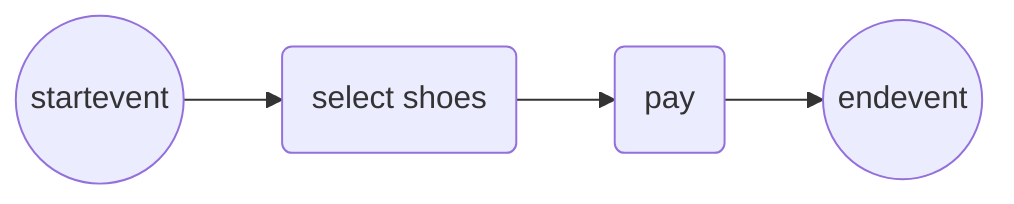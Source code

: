 graph LR
1:startevent:((startevent)) --> 2:task:(select shoes)
2:task: --> 3:task:(pay)
3:task: --> 4:endevent:((endevent))